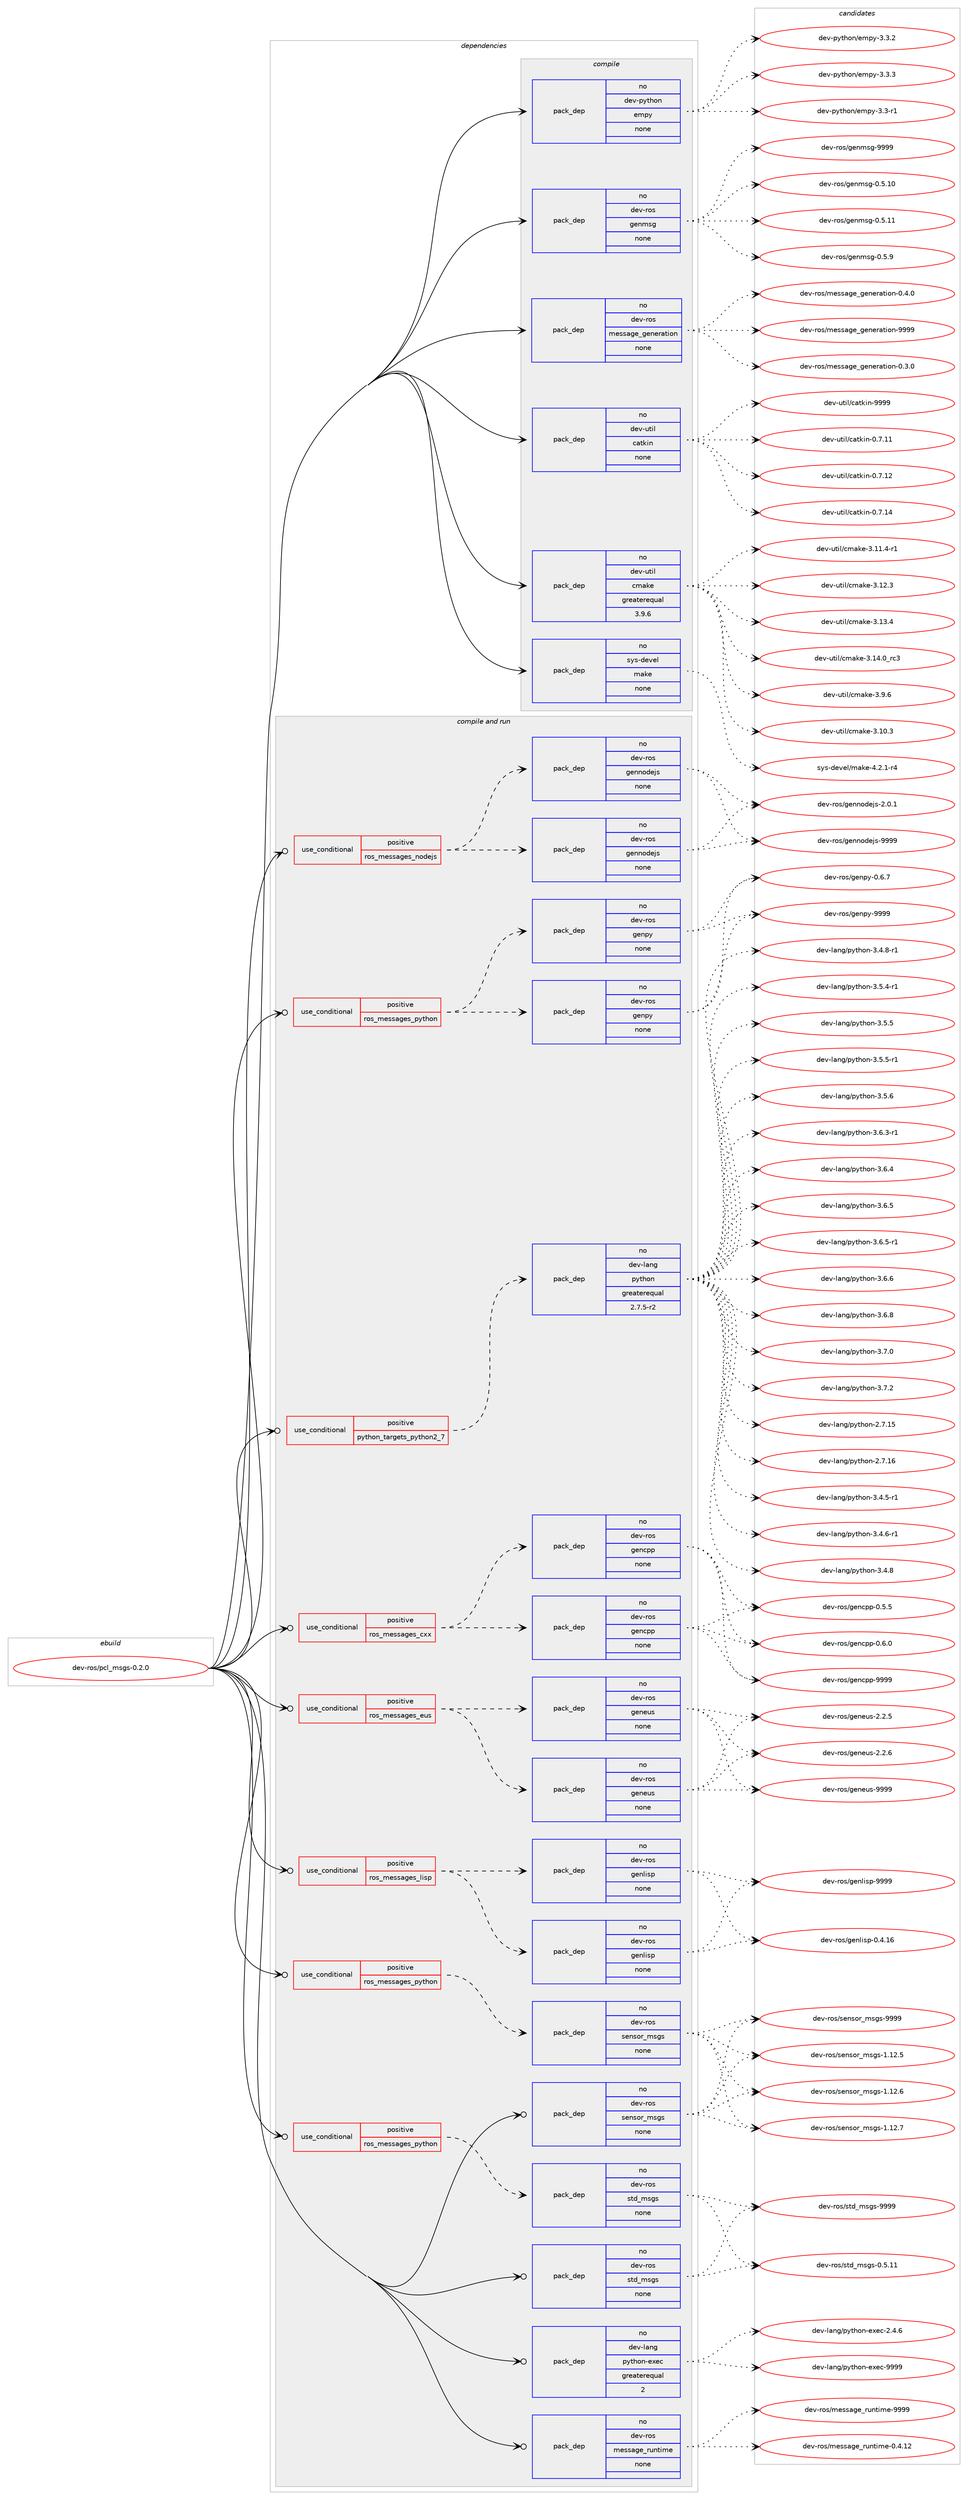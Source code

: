 digraph prolog {

# *************
# Graph options
# *************

newrank=true;
concentrate=true;
compound=true;
graph [rankdir=LR,fontname=Helvetica,fontsize=10,ranksep=1.5];#, ranksep=2.5, nodesep=0.2];
edge  [arrowhead=vee];
node  [fontname=Helvetica,fontsize=10];

# **********
# The ebuild
# **********

subgraph cluster_leftcol {
color=gray;
rank=same;
label=<<i>ebuild</i>>;
id [label="dev-ros/pcl_msgs-0.2.0", color=red, width=4, href="../dev-ros/pcl_msgs-0.2.0.svg"];
}

# ****************
# The dependencies
# ****************

subgraph cluster_midcol {
color=gray;
label=<<i>dependencies</i>>;
subgraph cluster_compile {
fillcolor="#eeeeee";
style=filled;
label=<<i>compile</i>>;
subgraph pack1048746 {
dependency1461447 [label=<<TABLE BORDER="0" CELLBORDER="1" CELLSPACING="0" CELLPADDING="4" WIDTH="220"><TR><TD ROWSPAN="6" CELLPADDING="30">pack_dep</TD></TR><TR><TD WIDTH="110">no</TD></TR><TR><TD>dev-python</TD></TR><TR><TD>empy</TD></TR><TR><TD>none</TD></TR><TR><TD></TD></TR></TABLE>>, shape=none, color=blue];
}
id:e -> dependency1461447:w [weight=20,style="solid",arrowhead="vee"];
subgraph pack1048747 {
dependency1461448 [label=<<TABLE BORDER="0" CELLBORDER="1" CELLSPACING="0" CELLPADDING="4" WIDTH="220"><TR><TD ROWSPAN="6" CELLPADDING="30">pack_dep</TD></TR><TR><TD WIDTH="110">no</TD></TR><TR><TD>dev-ros</TD></TR><TR><TD>genmsg</TD></TR><TR><TD>none</TD></TR><TR><TD></TD></TR></TABLE>>, shape=none, color=blue];
}
id:e -> dependency1461448:w [weight=20,style="solid",arrowhead="vee"];
subgraph pack1048748 {
dependency1461449 [label=<<TABLE BORDER="0" CELLBORDER="1" CELLSPACING="0" CELLPADDING="4" WIDTH="220"><TR><TD ROWSPAN="6" CELLPADDING="30">pack_dep</TD></TR><TR><TD WIDTH="110">no</TD></TR><TR><TD>dev-ros</TD></TR><TR><TD>message_generation</TD></TR><TR><TD>none</TD></TR><TR><TD></TD></TR></TABLE>>, shape=none, color=blue];
}
id:e -> dependency1461449:w [weight=20,style="solid",arrowhead="vee"];
subgraph pack1048749 {
dependency1461450 [label=<<TABLE BORDER="0" CELLBORDER="1" CELLSPACING="0" CELLPADDING="4" WIDTH="220"><TR><TD ROWSPAN="6" CELLPADDING="30">pack_dep</TD></TR><TR><TD WIDTH="110">no</TD></TR><TR><TD>dev-util</TD></TR><TR><TD>catkin</TD></TR><TR><TD>none</TD></TR><TR><TD></TD></TR></TABLE>>, shape=none, color=blue];
}
id:e -> dependency1461450:w [weight=20,style="solid",arrowhead="vee"];
subgraph pack1048750 {
dependency1461451 [label=<<TABLE BORDER="0" CELLBORDER="1" CELLSPACING="0" CELLPADDING="4" WIDTH="220"><TR><TD ROWSPAN="6" CELLPADDING="30">pack_dep</TD></TR><TR><TD WIDTH="110">no</TD></TR><TR><TD>dev-util</TD></TR><TR><TD>cmake</TD></TR><TR><TD>greaterequal</TD></TR><TR><TD>3.9.6</TD></TR></TABLE>>, shape=none, color=blue];
}
id:e -> dependency1461451:w [weight=20,style="solid",arrowhead="vee"];
subgraph pack1048751 {
dependency1461452 [label=<<TABLE BORDER="0" CELLBORDER="1" CELLSPACING="0" CELLPADDING="4" WIDTH="220"><TR><TD ROWSPAN="6" CELLPADDING="30">pack_dep</TD></TR><TR><TD WIDTH="110">no</TD></TR><TR><TD>sys-devel</TD></TR><TR><TD>make</TD></TR><TR><TD>none</TD></TR><TR><TD></TD></TR></TABLE>>, shape=none, color=blue];
}
id:e -> dependency1461452:w [weight=20,style="solid",arrowhead="vee"];
}
subgraph cluster_compileandrun {
fillcolor="#eeeeee";
style=filled;
label=<<i>compile and run</i>>;
subgraph cond389311 {
dependency1461453 [label=<<TABLE BORDER="0" CELLBORDER="1" CELLSPACING="0" CELLPADDING="4"><TR><TD ROWSPAN="3" CELLPADDING="10">use_conditional</TD></TR><TR><TD>positive</TD></TR><TR><TD>python_targets_python2_7</TD></TR></TABLE>>, shape=none, color=red];
subgraph pack1048752 {
dependency1461454 [label=<<TABLE BORDER="0" CELLBORDER="1" CELLSPACING="0" CELLPADDING="4" WIDTH="220"><TR><TD ROWSPAN="6" CELLPADDING="30">pack_dep</TD></TR><TR><TD WIDTH="110">no</TD></TR><TR><TD>dev-lang</TD></TR><TR><TD>python</TD></TR><TR><TD>greaterequal</TD></TR><TR><TD>2.7.5-r2</TD></TR></TABLE>>, shape=none, color=blue];
}
dependency1461453:e -> dependency1461454:w [weight=20,style="dashed",arrowhead="vee"];
}
id:e -> dependency1461453:w [weight=20,style="solid",arrowhead="odotvee"];
subgraph cond389312 {
dependency1461455 [label=<<TABLE BORDER="0" CELLBORDER="1" CELLSPACING="0" CELLPADDING="4"><TR><TD ROWSPAN="3" CELLPADDING="10">use_conditional</TD></TR><TR><TD>positive</TD></TR><TR><TD>ros_messages_cxx</TD></TR></TABLE>>, shape=none, color=red];
subgraph pack1048753 {
dependency1461456 [label=<<TABLE BORDER="0" CELLBORDER="1" CELLSPACING="0" CELLPADDING="4" WIDTH="220"><TR><TD ROWSPAN="6" CELLPADDING="30">pack_dep</TD></TR><TR><TD WIDTH="110">no</TD></TR><TR><TD>dev-ros</TD></TR><TR><TD>gencpp</TD></TR><TR><TD>none</TD></TR><TR><TD></TD></TR></TABLE>>, shape=none, color=blue];
}
dependency1461455:e -> dependency1461456:w [weight=20,style="dashed",arrowhead="vee"];
subgraph pack1048754 {
dependency1461457 [label=<<TABLE BORDER="0" CELLBORDER="1" CELLSPACING="0" CELLPADDING="4" WIDTH="220"><TR><TD ROWSPAN="6" CELLPADDING="30">pack_dep</TD></TR><TR><TD WIDTH="110">no</TD></TR><TR><TD>dev-ros</TD></TR><TR><TD>gencpp</TD></TR><TR><TD>none</TD></TR><TR><TD></TD></TR></TABLE>>, shape=none, color=blue];
}
dependency1461455:e -> dependency1461457:w [weight=20,style="dashed",arrowhead="vee"];
}
id:e -> dependency1461455:w [weight=20,style="solid",arrowhead="odotvee"];
subgraph cond389313 {
dependency1461458 [label=<<TABLE BORDER="0" CELLBORDER="1" CELLSPACING="0" CELLPADDING="4"><TR><TD ROWSPAN="3" CELLPADDING="10">use_conditional</TD></TR><TR><TD>positive</TD></TR><TR><TD>ros_messages_eus</TD></TR></TABLE>>, shape=none, color=red];
subgraph pack1048755 {
dependency1461459 [label=<<TABLE BORDER="0" CELLBORDER="1" CELLSPACING="0" CELLPADDING="4" WIDTH="220"><TR><TD ROWSPAN="6" CELLPADDING="30">pack_dep</TD></TR><TR><TD WIDTH="110">no</TD></TR><TR><TD>dev-ros</TD></TR><TR><TD>geneus</TD></TR><TR><TD>none</TD></TR><TR><TD></TD></TR></TABLE>>, shape=none, color=blue];
}
dependency1461458:e -> dependency1461459:w [weight=20,style="dashed",arrowhead="vee"];
subgraph pack1048756 {
dependency1461460 [label=<<TABLE BORDER="0" CELLBORDER="1" CELLSPACING="0" CELLPADDING="4" WIDTH="220"><TR><TD ROWSPAN="6" CELLPADDING="30">pack_dep</TD></TR><TR><TD WIDTH="110">no</TD></TR><TR><TD>dev-ros</TD></TR><TR><TD>geneus</TD></TR><TR><TD>none</TD></TR><TR><TD></TD></TR></TABLE>>, shape=none, color=blue];
}
dependency1461458:e -> dependency1461460:w [weight=20,style="dashed",arrowhead="vee"];
}
id:e -> dependency1461458:w [weight=20,style="solid",arrowhead="odotvee"];
subgraph cond389314 {
dependency1461461 [label=<<TABLE BORDER="0" CELLBORDER="1" CELLSPACING="0" CELLPADDING="4"><TR><TD ROWSPAN="3" CELLPADDING="10">use_conditional</TD></TR><TR><TD>positive</TD></TR><TR><TD>ros_messages_lisp</TD></TR></TABLE>>, shape=none, color=red];
subgraph pack1048757 {
dependency1461462 [label=<<TABLE BORDER="0" CELLBORDER="1" CELLSPACING="0" CELLPADDING="4" WIDTH="220"><TR><TD ROWSPAN="6" CELLPADDING="30">pack_dep</TD></TR><TR><TD WIDTH="110">no</TD></TR><TR><TD>dev-ros</TD></TR><TR><TD>genlisp</TD></TR><TR><TD>none</TD></TR><TR><TD></TD></TR></TABLE>>, shape=none, color=blue];
}
dependency1461461:e -> dependency1461462:w [weight=20,style="dashed",arrowhead="vee"];
subgraph pack1048758 {
dependency1461463 [label=<<TABLE BORDER="0" CELLBORDER="1" CELLSPACING="0" CELLPADDING="4" WIDTH="220"><TR><TD ROWSPAN="6" CELLPADDING="30">pack_dep</TD></TR><TR><TD WIDTH="110">no</TD></TR><TR><TD>dev-ros</TD></TR><TR><TD>genlisp</TD></TR><TR><TD>none</TD></TR><TR><TD></TD></TR></TABLE>>, shape=none, color=blue];
}
dependency1461461:e -> dependency1461463:w [weight=20,style="dashed",arrowhead="vee"];
}
id:e -> dependency1461461:w [weight=20,style="solid",arrowhead="odotvee"];
subgraph cond389315 {
dependency1461464 [label=<<TABLE BORDER="0" CELLBORDER="1" CELLSPACING="0" CELLPADDING="4"><TR><TD ROWSPAN="3" CELLPADDING="10">use_conditional</TD></TR><TR><TD>positive</TD></TR><TR><TD>ros_messages_nodejs</TD></TR></TABLE>>, shape=none, color=red];
subgraph pack1048759 {
dependency1461465 [label=<<TABLE BORDER="0" CELLBORDER="1" CELLSPACING="0" CELLPADDING="4" WIDTH="220"><TR><TD ROWSPAN="6" CELLPADDING="30">pack_dep</TD></TR><TR><TD WIDTH="110">no</TD></TR><TR><TD>dev-ros</TD></TR><TR><TD>gennodejs</TD></TR><TR><TD>none</TD></TR><TR><TD></TD></TR></TABLE>>, shape=none, color=blue];
}
dependency1461464:e -> dependency1461465:w [weight=20,style="dashed",arrowhead="vee"];
subgraph pack1048760 {
dependency1461466 [label=<<TABLE BORDER="0" CELLBORDER="1" CELLSPACING="0" CELLPADDING="4" WIDTH="220"><TR><TD ROWSPAN="6" CELLPADDING="30">pack_dep</TD></TR><TR><TD WIDTH="110">no</TD></TR><TR><TD>dev-ros</TD></TR><TR><TD>gennodejs</TD></TR><TR><TD>none</TD></TR><TR><TD></TD></TR></TABLE>>, shape=none, color=blue];
}
dependency1461464:e -> dependency1461466:w [weight=20,style="dashed",arrowhead="vee"];
}
id:e -> dependency1461464:w [weight=20,style="solid",arrowhead="odotvee"];
subgraph cond389316 {
dependency1461467 [label=<<TABLE BORDER="0" CELLBORDER="1" CELLSPACING="0" CELLPADDING="4"><TR><TD ROWSPAN="3" CELLPADDING="10">use_conditional</TD></TR><TR><TD>positive</TD></TR><TR><TD>ros_messages_python</TD></TR></TABLE>>, shape=none, color=red];
subgraph pack1048761 {
dependency1461468 [label=<<TABLE BORDER="0" CELLBORDER="1" CELLSPACING="0" CELLPADDING="4" WIDTH="220"><TR><TD ROWSPAN="6" CELLPADDING="30">pack_dep</TD></TR><TR><TD WIDTH="110">no</TD></TR><TR><TD>dev-ros</TD></TR><TR><TD>genpy</TD></TR><TR><TD>none</TD></TR><TR><TD></TD></TR></TABLE>>, shape=none, color=blue];
}
dependency1461467:e -> dependency1461468:w [weight=20,style="dashed",arrowhead="vee"];
subgraph pack1048762 {
dependency1461469 [label=<<TABLE BORDER="0" CELLBORDER="1" CELLSPACING="0" CELLPADDING="4" WIDTH="220"><TR><TD ROWSPAN="6" CELLPADDING="30">pack_dep</TD></TR><TR><TD WIDTH="110">no</TD></TR><TR><TD>dev-ros</TD></TR><TR><TD>genpy</TD></TR><TR><TD>none</TD></TR><TR><TD></TD></TR></TABLE>>, shape=none, color=blue];
}
dependency1461467:e -> dependency1461469:w [weight=20,style="dashed",arrowhead="vee"];
}
id:e -> dependency1461467:w [weight=20,style="solid",arrowhead="odotvee"];
subgraph cond389317 {
dependency1461470 [label=<<TABLE BORDER="0" CELLBORDER="1" CELLSPACING="0" CELLPADDING="4"><TR><TD ROWSPAN="3" CELLPADDING="10">use_conditional</TD></TR><TR><TD>positive</TD></TR><TR><TD>ros_messages_python</TD></TR></TABLE>>, shape=none, color=red];
subgraph pack1048763 {
dependency1461471 [label=<<TABLE BORDER="0" CELLBORDER="1" CELLSPACING="0" CELLPADDING="4" WIDTH="220"><TR><TD ROWSPAN="6" CELLPADDING="30">pack_dep</TD></TR><TR><TD WIDTH="110">no</TD></TR><TR><TD>dev-ros</TD></TR><TR><TD>sensor_msgs</TD></TR><TR><TD>none</TD></TR><TR><TD></TD></TR></TABLE>>, shape=none, color=blue];
}
dependency1461470:e -> dependency1461471:w [weight=20,style="dashed",arrowhead="vee"];
}
id:e -> dependency1461470:w [weight=20,style="solid",arrowhead="odotvee"];
subgraph cond389318 {
dependency1461472 [label=<<TABLE BORDER="0" CELLBORDER="1" CELLSPACING="0" CELLPADDING="4"><TR><TD ROWSPAN="3" CELLPADDING="10">use_conditional</TD></TR><TR><TD>positive</TD></TR><TR><TD>ros_messages_python</TD></TR></TABLE>>, shape=none, color=red];
subgraph pack1048764 {
dependency1461473 [label=<<TABLE BORDER="0" CELLBORDER="1" CELLSPACING="0" CELLPADDING="4" WIDTH="220"><TR><TD ROWSPAN="6" CELLPADDING="30">pack_dep</TD></TR><TR><TD WIDTH="110">no</TD></TR><TR><TD>dev-ros</TD></TR><TR><TD>std_msgs</TD></TR><TR><TD>none</TD></TR><TR><TD></TD></TR></TABLE>>, shape=none, color=blue];
}
dependency1461472:e -> dependency1461473:w [weight=20,style="dashed",arrowhead="vee"];
}
id:e -> dependency1461472:w [weight=20,style="solid",arrowhead="odotvee"];
subgraph pack1048765 {
dependency1461474 [label=<<TABLE BORDER="0" CELLBORDER="1" CELLSPACING="0" CELLPADDING="4" WIDTH="220"><TR><TD ROWSPAN="6" CELLPADDING="30">pack_dep</TD></TR><TR><TD WIDTH="110">no</TD></TR><TR><TD>dev-lang</TD></TR><TR><TD>python-exec</TD></TR><TR><TD>greaterequal</TD></TR><TR><TD>2</TD></TR></TABLE>>, shape=none, color=blue];
}
id:e -> dependency1461474:w [weight=20,style="solid",arrowhead="odotvee"];
subgraph pack1048766 {
dependency1461475 [label=<<TABLE BORDER="0" CELLBORDER="1" CELLSPACING="0" CELLPADDING="4" WIDTH="220"><TR><TD ROWSPAN="6" CELLPADDING="30">pack_dep</TD></TR><TR><TD WIDTH="110">no</TD></TR><TR><TD>dev-ros</TD></TR><TR><TD>message_runtime</TD></TR><TR><TD>none</TD></TR><TR><TD></TD></TR></TABLE>>, shape=none, color=blue];
}
id:e -> dependency1461475:w [weight=20,style="solid",arrowhead="odotvee"];
subgraph pack1048767 {
dependency1461476 [label=<<TABLE BORDER="0" CELLBORDER="1" CELLSPACING="0" CELLPADDING="4" WIDTH="220"><TR><TD ROWSPAN="6" CELLPADDING="30">pack_dep</TD></TR><TR><TD WIDTH="110">no</TD></TR><TR><TD>dev-ros</TD></TR><TR><TD>sensor_msgs</TD></TR><TR><TD>none</TD></TR><TR><TD></TD></TR></TABLE>>, shape=none, color=blue];
}
id:e -> dependency1461476:w [weight=20,style="solid",arrowhead="odotvee"];
subgraph pack1048768 {
dependency1461477 [label=<<TABLE BORDER="0" CELLBORDER="1" CELLSPACING="0" CELLPADDING="4" WIDTH="220"><TR><TD ROWSPAN="6" CELLPADDING="30">pack_dep</TD></TR><TR><TD WIDTH="110">no</TD></TR><TR><TD>dev-ros</TD></TR><TR><TD>std_msgs</TD></TR><TR><TD>none</TD></TR><TR><TD></TD></TR></TABLE>>, shape=none, color=blue];
}
id:e -> dependency1461477:w [weight=20,style="solid",arrowhead="odotvee"];
}
subgraph cluster_run {
fillcolor="#eeeeee";
style=filled;
label=<<i>run</i>>;
}
}

# **************
# The candidates
# **************

subgraph cluster_choices {
rank=same;
color=gray;
label=<<i>candidates</i>>;

subgraph choice1048746 {
color=black;
nodesep=1;
choice1001011184511212111610411111047101109112121455146514511449 [label="dev-python/empy-3.3-r1", color=red, width=4,href="../dev-python/empy-3.3-r1.svg"];
choice1001011184511212111610411111047101109112121455146514650 [label="dev-python/empy-3.3.2", color=red, width=4,href="../dev-python/empy-3.3.2.svg"];
choice1001011184511212111610411111047101109112121455146514651 [label="dev-python/empy-3.3.3", color=red, width=4,href="../dev-python/empy-3.3.3.svg"];
dependency1461447:e -> choice1001011184511212111610411111047101109112121455146514511449:w [style=dotted,weight="100"];
dependency1461447:e -> choice1001011184511212111610411111047101109112121455146514650:w [style=dotted,weight="100"];
dependency1461447:e -> choice1001011184511212111610411111047101109112121455146514651:w [style=dotted,weight="100"];
}
subgraph choice1048747 {
color=black;
nodesep=1;
choice100101118451141111154710310111010911510345484653464948 [label="dev-ros/genmsg-0.5.10", color=red, width=4,href="../dev-ros/genmsg-0.5.10.svg"];
choice100101118451141111154710310111010911510345484653464949 [label="dev-ros/genmsg-0.5.11", color=red, width=4,href="../dev-ros/genmsg-0.5.11.svg"];
choice1001011184511411111547103101110109115103454846534657 [label="dev-ros/genmsg-0.5.9", color=red, width=4,href="../dev-ros/genmsg-0.5.9.svg"];
choice10010111845114111115471031011101091151034557575757 [label="dev-ros/genmsg-9999", color=red, width=4,href="../dev-ros/genmsg-9999.svg"];
dependency1461448:e -> choice100101118451141111154710310111010911510345484653464948:w [style=dotted,weight="100"];
dependency1461448:e -> choice100101118451141111154710310111010911510345484653464949:w [style=dotted,weight="100"];
dependency1461448:e -> choice1001011184511411111547103101110109115103454846534657:w [style=dotted,weight="100"];
dependency1461448:e -> choice10010111845114111115471031011101091151034557575757:w [style=dotted,weight="100"];
}
subgraph choice1048748 {
color=black;
nodesep=1;
choice1001011184511411111547109101115115971031019510310111010111497116105111110454846514648 [label="dev-ros/message_generation-0.3.0", color=red, width=4,href="../dev-ros/message_generation-0.3.0.svg"];
choice1001011184511411111547109101115115971031019510310111010111497116105111110454846524648 [label="dev-ros/message_generation-0.4.0", color=red, width=4,href="../dev-ros/message_generation-0.4.0.svg"];
choice10010111845114111115471091011151159710310195103101110101114971161051111104557575757 [label="dev-ros/message_generation-9999", color=red, width=4,href="../dev-ros/message_generation-9999.svg"];
dependency1461449:e -> choice1001011184511411111547109101115115971031019510310111010111497116105111110454846514648:w [style=dotted,weight="100"];
dependency1461449:e -> choice1001011184511411111547109101115115971031019510310111010111497116105111110454846524648:w [style=dotted,weight="100"];
dependency1461449:e -> choice10010111845114111115471091011151159710310195103101110101114971161051111104557575757:w [style=dotted,weight="100"];
}
subgraph choice1048749 {
color=black;
nodesep=1;
choice1001011184511711610510847999711610710511045484655464949 [label="dev-util/catkin-0.7.11", color=red, width=4,href="../dev-util/catkin-0.7.11.svg"];
choice1001011184511711610510847999711610710511045484655464950 [label="dev-util/catkin-0.7.12", color=red, width=4,href="../dev-util/catkin-0.7.12.svg"];
choice1001011184511711610510847999711610710511045484655464952 [label="dev-util/catkin-0.7.14", color=red, width=4,href="../dev-util/catkin-0.7.14.svg"];
choice100101118451171161051084799971161071051104557575757 [label="dev-util/catkin-9999", color=red, width=4,href="../dev-util/catkin-9999.svg"];
dependency1461450:e -> choice1001011184511711610510847999711610710511045484655464949:w [style=dotted,weight="100"];
dependency1461450:e -> choice1001011184511711610510847999711610710511045484655464950:w [style=dotted,weight="100"];
dependency1461450:e -> choice1001011184511711610510847999711610710511045484655464952:w [style=dotted,weight="100"];
dependency1461450:e -> choice100101118451171161051084799971161071051104557575757:w [style=dotted,weight="100"];
}
subgraph choice1048750 {
color=black;
nodesep=1;
choice1001011184511711610510847991099710710145514649484651 [label="dev-util/cmake-3.10.3", color=red, width=4,href="../dev-util/cmake-3.10.3.svg"];
choice10010111845117116105108479910997107101455146494946524511449 [label="dev-util/cmake-3.11.4-r1", color=red, width=4,href="../dev-util/cmake-3.11.4-r1.svg"];
choice1001011184511711610510847991099710710145514649504651 [label="dev-util/cmake-3.12.3", color=red, width=4,href="../dev-util/cmake-3.12.3.svg"];
choice1001011184511711610510847991099710710145514649514652 [label="dev-util/cmake-3.13.4", color=red, width=4,href="../dev-util/cmake-3.13.4.svg"];
choice1001011184511711610510847991099710710145514649524648951149951 [label="dev-util/cmake-3.14.0_rc3", color=red, width=4,href="../dev-util/cmake-3.14.0_rc3.svg"];
choice10010111845117116105108479910997107101455146574654 [label="dev-util/cmake-3.9.6", color=red, width=4,href="../dev-util/cmake-3.9.6.svg"];
dependency1461451:e -> choice1001011184511711610510847991099710710145514649484651:w [style=dotted,weight="100"];
dependency1461451:e -> choice10010111845117116105108479910997107101455146494946524511449:w [style=dotted,weight="100"];
dependency1461451:e -> choice1001011184511711610510847991099710710145514649504651:w [style=dotted,weight="100"];
dependency1461451:e -> choice1001011184511711610510847991099710710145514649514652:w [style=dotted,weight="100"];
dependency1461451:e -> choice1001011184511711610510847991099710710145514649524648951149951:w [style=dotted,weight="100"];
dependency1461451:e -> choice10010111845117116105108479910997107101455146574654:w [style=dotted,weight="100"];
}
subgraph choice1048751 {
color=black;
nodesep=1;
choice1151211154510010111810110847109971071014552465046494511452 [label="sys-devel/make-4.2.1-r4", color=red, width=4,href="../sys-devel/make-4.2.1-r4.svg"];
dependency1461452:e -> choice1151211154510010111810110847109971071014552465046494511452:w [style=dotted,weight="100"];
}
subgraph choice1048752 {
color=black;
nodesep=1;
choice10010111845108971101034711212111610411111045504655464953 [label="dev-lang/python-2.7.15", color=red, width=4,href="../dev-lang/python-2.7.15.svg"];
choice10010111845108971101034711212111610411111045504655464954 [label="dev-lang/python-2.7.16", color=red, width=4,href="../dev-lang/python-2.7.16.svg"];
choice1001011184510897110103471121211161041111104551465246534511449 [label="dev-lang/python-3.4.5-r1", color=red, width=4,href="../dev-lang/python-3.4.5-r1.svg"];
choice1001011184510897110103471121211161041111104551465246544511449 [label="dev-lang/python-3.4.6-r1", color=red, width=4,href="../dev-lang/python-3.4.6-r1.svg"];
choice100101118451089711010347112121116104111110455146524656 [label="dev-lang/python-3.4.8", color=red, width=4,href="../dev-lang/python-3.4.8.svg"];
choice1001011184510897110103471121211161041111104551465246564511449 [label="dev-lang/python-3.4.8-r1", color=red, width=4,href="../dev-lang/python-3.4.8-r1.svg"];
choice1001011184510897110103471121211161041111104551465346524511449 [label="dev-lang/python-3.5.4-r1", color=red, width=4,href="../dev-lang/python-3.5.4-r1.svg"];
choice100101118451089711010347112121116104111110455146534653 [label="dev-lang/python-3.5.5", color=red, width=4,href="../dev-lang/python-3.5.5.svg"];
choice1001011184510897110103471121211161041111104551465346534511449 [label="dev-lang/python-3.5.5-r1", color=red, width=4,href="../dev-lang/python-3.5.5-r1.svg"];
choice100101118451089711010347112121116104111110455146534654 [label="dev-lang/python-3.5.6", color=red, width=4,href="../dev-lang/python-3.5.6.svg"];
choice1001011184510897110103471121211161041111104551465446514511449 [label="dev-lang/python-3.6.3-r1", color=red, width=4,href="../dev-lang/python-3.6.3-r1.svg"];
choice100101118451089711010347112121116104111110455146544652 [label="dev-lang/python-3.6.4", color=red, width=4,href="../dev-lang/python-3.6.4.svg"];
choice100101118451089711010347112121116104111110455146544653 [label="dev-lang/python-3.6.5", color=red, width=4,href="../dev-lang/python-3.6.5.svg"];
choice1001011184510897110103471121211161041111104551465446534511449 [label="dev-lang/python-3.6.5-r1", color=red, width=4,href="../dev-lang/python-3.6.5-r1.svg"];
choice100101118451089711010347112121116104111110455146544654 [label="dev-lang/python-3.6.6", color=red, width=4,href="../dev-lang/python-3.6.6.svg"];
choice100101118451089711010347112121116104111110455146544656 [label="dev-lang/python-3.6.8", color=red, width=4,href="../dev-lang/python-3.6.8.svg"];
choice100101118451089711010347112121116104111110455146554648 [label="dev-lang/python-3.7.0", color=red, width=4,href="../dev-lang/python-3.7.0.svg"];
choice100101118451089711010347112121116104111110455146554650 [label="dev-lang/python-3.7.2", color=red, width=4,href="../dev-lang/python-3.7.2.svg"];
dependency1461454:e -> choice10010111845108971101034711212111610411111045504655464953:w [style=dotted,weight="100"];
dependency1461454:e -> choice10010111845108971101034711212111610411111045504655464954:w [style=dotted,weight="100"];
dependency1461454:e -> choice1001011184510897110103471121211161041111104551465246534511449:w [style=dotted,weight="100"];
dependency1461454:e -> choice1001011184510897110103471121211161041111104551465246544511449:w [style=dotted,weight="100"];
dependency1461454:e -> choice100101118451089711010347112121116104111110455146524656:w [style=dotted,weight="100"];
dependency1461454:e -> choice1001011184510897110103471121211161041111104551465246564511449:w [style=dotted,weight="100"];
dependency1461454:e -> choice1001011184510897110103471121211161041111104551465346524511449:w [style=dotted,weight="100"];
dependency1461454:e -> choice100101118451089711010347112121116104111110455146534653:w [style=dotted,weight="100"];
dependency1461454:e -> choice1001011184510897110103471121211161041111104551465346534511449:w [style=dotted,weight="100"];
dependency1461454:e -> choice100101118451089711010347112121116104111110455146534654:w [style=dotted,weight="100"];
dependency1461454:e -> choice1001011184510897110103471121211161041111104551465446514511449:w [style=dotted,weight="100"];
dependency1461454:e -> choice100101118451089711010347112121116104111110455146544652:w [style=dotted,weight="100"];
dependency1461454:e -> choice100101118451089711010347112121116104111110455146544653:w [style=dotted,weight="100"];
dependency1461454:e -> choice1001011184510897110103471121211161041111104551465446534511449:w [style=dotted,weight="100"];
dependency1461454:e -> choice100101118451089711010347112121116104111110455146544654:w [style=dotted,weight="100"];
dependency1461454:e -> choice100101118451089711010347112121116104111110455146544656:w [style=dotted,weight="100"];
dependency1461454:e -> choice100101118451089711010347112121116104111110455146554648:w [style=dotted,weight="100"];
dependency1461454:e -> choice100101118451089711010347112121116104111110455146554650:w [style=dotted,weight="100"];
}
subgraph choice1048753 {
color=black;
nodesep=1;
choice100101118451141111154710310111099112112454846534653 [label="dev-ros/gencpp-0.5.5", color=red, width=4,href="../dev-ros/gencpp-0.5.5.svg"];
choice100101118451141111154710310111099112112454846544648 [label="dev-ros/gencpp-0.6.0", color=red, width=4,href="../dev-ros/gencpp-0.6.0.svg"];
choice1001011184511411111547103101110991121124557575757 [label="dev-ros/gencpp-9999", color=red, width=4,href="../dev-ros/gencpp-9999.svg"];
dependency1461456:e -> choice100101118451141111154710310111099112112454846534653:w [style=dotted,weight="100"];
dependency1461456:e -> choice100101118451141111154710310111099112112454846544648:w [style=dotted,weight="100"];
dependency1461456:e -> choice1001011184511411111547103101110991121124557575757:w [style=dotted,weight="100"];
}
subgraph choice1048754 {
color=black;
nodesep=1;
choice100101118451141111154710310111099112112454846534653 [label="dev-ros/gencpp-0.5.5", color=red, width=4,href="../dev-ros/gencpp-0.5.5.svg"];
choice100101118451141111154710310111099112112454846544648 [label="dev-ros/gencpp-0.6.0", color=red, width=4,href="../dev-ros/gencpp-0.6.0.svg"];
choice1001011184511411111547103101110991121124557575757 [label="dev-ros/gencpp-9999", color=red, width=4,href="../dev-ros/gencpp-9999.svg"];
dependency1461457:e -> choice100101118451141111154710310111099112112454846534653:w [style=dotted,weight="100"];
dependency1461457:e -> choice100101118451141111154710310111099112112454846544648:w [style=dotted,weight="100"];
dependency1461457:e -> choice1001011184511411111547103101110991121124557575757:w [style=dotted,weight="100"];
}
subgraph choice1048755 {
color=black;
nodesep=1;
choice1001011184511411111547103101110101117115455046504653 [label="dev-ros/geneus-2.2.5", color=red, width=4,href="../dev-ros/geneus-2.2.5.svg"];
choice1001011184511411111547103101110101117115455046504654 [label="dev-ros/geneus-2.2.6", color=red, width=4,href="../dev-ros/geneus-2.2.6.svg"];
choice10010111845114111115471031011101011171154557575757 [label="dev-ros/geneus-9999", color=red, width=4,href="../dev-ros/geneus-9999.svg"];
dependency1461459:e -> choice1001011184511411111547103101110101117115455046504653:w [style=dotted,weight="100"];
dependency1461459:e -> choice1001011184511411111547103101110101117115455046504654:w [style=dotted,weight="100"];
dependency1461459:e -> choice10010111845114111115471031011101011171154557575757:w [style=dotted,weight="100"];
}
subgraph choice1048756 {
color=black;
nodesep=1;
choice1001011184511411111547103101110101117115455046504653 [label="dev-ros/geneus-2.2.5", color=red, width=4,href="../dev-ros/geneus-2.2.5.svg"];
choice1001011184511411111547103101110101117115455046504654 [label="dev-ros/geneus-2.2.6", color=red, width=4,href="../dev-ros/geneus-2.2.6.svg"];
choice10010111845114111115471031011101011171154557575757 [label="dev-ros/geneus-9999", color=red, width=4,href="../dev-ros/geneus-9999.svg"];
dependency1461460:e -> choice1001011184511411111547103101110101117115455046504653:w [style=dotted,weight="100"];
dependency1461460:e -> choice1001011184511411111547103101110101117115455046504654:w [style=dotted,weight="100"];
dependency1461460:e -> choice10010111845114111115471031011101011171154557575757:w [style=dotted,weight="100"];
}
subgraph choice1048757 {
color=black;
nodesep=1;
choice100101118451141111154710310111010810511511245484652464954 [label="dev-ros/genlisp-0.4.16", color=red, width=4,href="../dev-ros/genlisp-0.4.16.svg"];
choice10010111845114111115471031011101081051151124557575757 [label="dev-ros/genlisp-9999", color=red, width=4,href="../dev-ros/genlisp-9999.svg"];
dependency1461462:e -> choice100101118451141111154710310111010810511511245484652464954:w [style=dotted,weight="100"];
dependency1461462:e -> choice10010111845114111115471031011101081051151124557575757:w [style=dotted,weight="100"];
}
subgraph choice1048758 {
color=black;
nodesep=1;
choice100101118451141111154710310111010810511511245484652464954 [label="dev-ros/genlisp-0.4.16", color=red, width=4,href="../dev-ros/genlisp-0.4.16.svg"];
choice10010111845114111115471031011101081051151124557575757 [label="dev-ros/genlisp-9999", color=red, width=4,href="../dev-ros/genlisp-9999.svg"];
dependency1461463:e -> choice100101118451141111154710310111010810511511245484652464954:w [style=dotted,weight="100"];
dependency1461463:e -> choice10010111845114111115471031011101081051151124557575757:w [style=dotted,weight="100"];
}
subgraph choice1048759 {
color=black;
nodesep=1;
choice1001011184511411111547103101110110111100101106115455046484649 [label="dev-ros/gennodejs-2.0.1", color=red, width=4,href="../dev-ros/gennodejs-2.0.1.svg"];
choice10010111845114111115471031011101101111001011061154557575757 [label="dev-ros/gennodejs-9999", color=red, width=4,href="../dev-ros/gennodejs-9999.svg"];
dependency1461465:e -> choice1001011184511411111547103101110110111100101106115455046484649:w [style=dotted,weight="100"];
dependency1461465:e -> choice10010111845114111115471031011101101111001011061154557575757:w [style=dotted,weight="100"];
}
subgraph choice1048760 {
color=black;
nodesep=1;
choice1001011184511411111547103101110110111100101106115455046484649 [label="dev-ros/gennodejs-2.0.1", color=red, width=4,href="../dev-ros/gennodejs-2.0.1.svg"];
choice10010111845114111115471031011101101111001011061154557575757 [label="dev-ros/gennodejs-9999", color=red, width=4,href="../dev-ros/gennodejs-9999.svg"];
dependency1461466:e -> choice1001011184511411111547103101110110111100101106115455046484649:w [style=dotted,weight="100"];
dependency1461466:e -> choice10010111845114111115471031011101101111001011061154557575757:w [style=dotted,weight="100"];
}
subgraph choice1048761 {
color=black;
nodesep=1;
choice1001011184511411111547103101110112121454846544655 [label="dev-ros/genpy-0.6.7", color=red, width=4,href="../dev-ros/genpy-0.6.7.svg"];
choice10010111845114111115471031011101121214557575757 [label="dev-ros/genpy-9999", color=red, width=4,href="../dev-ros/genpy-9999.svg"];
dependency1461468:e -> choice1001011184511411111547103101110112121454846544655:w [style=dotted,weight="100"];
dependency1461468:e -> choice10010111845114111115471031011101121214557575757:w [style=dotted,weight="100"];
}
subgraph choice1048762 {
color=black;
nodesep=1;
choice1001011184511411111547103101110112121454846544655 [label="dev-ros/genpy-0.6.7", color=red, width=4,href="../dev-ros/genpy-0.6.7.svg"];
choice10010111845114111115471031011101121214557575757 [label="dev-ros/genpy-9999", color=red, width=4,href="../dev-ros/genpy-9999.svg"];
dependency1461469:e -> choice1001011184511411111547103101110112121454846544655:w [style=dotted,weight="100"];
dependency1461469:e -> choice10010111845114111115471031011101121214557575757:w [style=dotted,weight="100"];
}
subgraph choice1048763 {
color=black;
nodesep=1;
choice10010111845114111115471151011101151111149510911510311545494649504653 [label="dev-ros/sensor_msgs-1.12.5", color=red, width=4,href="../dev-ros/sensor_msgs-1.12.5.svg"];
choice10010111845114111115471151011101151111149510911510311545494649504654 [label="dev-ros/sensor_msgs-1.12.6", color=red, width=4,href="../dev-ros/sensor_msgs-1.12.6.svg"];
choice10010111845114111115471151011101151111149510911510311545494649504655 [label="dev-ros/sensor_msgs-1.12.7", color=red, width=4,href="../dev-ros/sensor_msgs-1.12.7.svg"];
choice1001011184511411111547115101110115111114951091151031154557575757 [label="dev-ros/sensor_msgs-9999", color=red, width=4,href="../dev-ros/sensor_msgs-9999.svg"];
dependency1461471:e -> choice10010111845114111115471151011101151111149510911510311545494649504653:w [style=dotted,weight="100"];
dependency1461471:e -> choice10010111845114111115471151011101151111149510911510311545494649504654:w [style=dotted,weight="100"];
dependency1461471:e -> choice10010111845114111115471151011101151111149510911510311545494649504655:w [style=dotted,weight="100"];
dependency1461471:e -> choice1001011184511411111547115101110115111114951091151031154557575757:w [style=dotted,weight="100"];
}
subgraph choice1048764 {
color=black;
nodesep=1;
choice10010111845114111115471151161009510911510311545484653464949 [label="dev-ros/std_msgs-0.5.11", color=red, width=4,href="../dev-ros/std_msgs-0.5.11.svg"];
choice1001011184511411111547115116100951091151031154557575757 [label="dev-ros/std_msgs-9999", color=red, width=4,href="../dev-ros/std_msgs-9999.svg"];
dependency1461473:e -> choice10010111845114111115471151161009510911510311545484653464949:w [style=dotted,weight="100"];
dependency1461473:e -> choice1001011184511411111547115116100951091151031154557575757:w [style=dotted,weight="100"];
}
subgraph choice1048765 {
color=black;
nodesep=1;
choice1001011184510897110103471121211161041111104510112010199455046524654 [label="dev-lang/python-exec-2.4.6", color=red, width=4,href="../dev-lang/python-exec-2.4.6.svg"];
choice10010111845108971101034711212111610411111045101120101994557575757 [label="dev-lang/python-exec-9999", color=red, width=4,href="../dev-lang/python-exec-9999.svg"];
dependency1461474:e -> choice1001011184510897110103471121211161041111104510112010199455046524654:w [style=dotted,weight="100"];
dependency1461474:e -> choice10010111845108971101034711212111610411111045101120101994557575757:w [style=dotted,weight="100"];
}
subgraph choice1048766 {
color=black;
nodesep=1;
choice1001011184511411111547109101115115971031019511411711011610510910145484652464950 [label="dev-ros/message_runtime-0.4.12", color=red, width=4,href="../dev-ros/message_runtime-0.4.12.svg"];
choice100101118451141111154710910111511597103101951141171101161051091014557575757 [label="dev-ros/message_runtime-9999", color=red, width=4,href="../dev-ros/message_runtime-9999.svg"];
dependency1461475:e -> choice1001011184511411111547109101115115971031019511411711011610510910145484652464950:w [style=dotted,weight="100"];
dependency1461475:e -> choice100101118451141111154710910111511597103101951141171101161051091014557575757:w [style=dotted,weight="100"];
}
subgraph choice1048767 {
color=black;
nodesep=1;
choice10010111845114111115471151011101151111149510911510311545494649504653 [label="dev-ros/sensor_msgs-1.12.5", color=red, width=4,href="../dev-ros/sensor_msgs-1.12.5.svg"];
choice10010111845114111115471151011101151111149510911510311545494649504654 [label="dev-ros/sensor_msgs-1.12.6", color=red, width=4,href="../dev-ros/sensor_msgs-1.12.6.svg"];
choice10010111845114111115471151011101151111149510911510311545494649504655 [label="dev-ros/sensor_msgs-1.12.7", color=red, width=4,href="../dev-ros/sensor_msgs-1.12.7.svg"];
choice1001011184511411111547115101110115111114951091151031154557575757 [label="dev-ros/sensor_msgs-9999", color=red, width=4,href="../dev-ros/sensor_msgs-9999.svg"];
dependency1461476:e -> choice10010111845114111115471151011101151111149510911510311545494649504653:w [style=dotted,weight="100"];
dependency1461476:e -> choice10010111845114111115471151011101151111149510911510311545494649504654:w [style=dotted,weight="100"];
dependency1461476:e -> choice10010111845114111115471151011101151111149510911510311545494649504655:w [style=dotted,weight="100"];
dependency1461476:e -> choice1001011184511411111547115101110115111114951091151031154557575757:w [style=dotted,weight="100"];
}
subgraph choice1048768 {
color=black;
nodesep=1;
choice10010111845114111115471151161009510911510311545484653464949 [label="dev-ros/std_msgs-0.5.11", color=red, width=4,href="../dev-ros/std_msgs-0.5.11.svg"];
choice1001011184511411111547115116100951091151031154557575757 [label="dev-ros/std_msgs-9999", color=red, width=4,href="../dev-ros/std_msgs-9999.svg"];
dependency1461477:e -> choice10010111845114111115471151161009510911510311545484653464949:w [style=dotted,weight="100"];
dependency1461477:e -> choice1001011184511411111547115116100951091151031154557575757:w [style=dotted,weight="100"];
}
}

}
